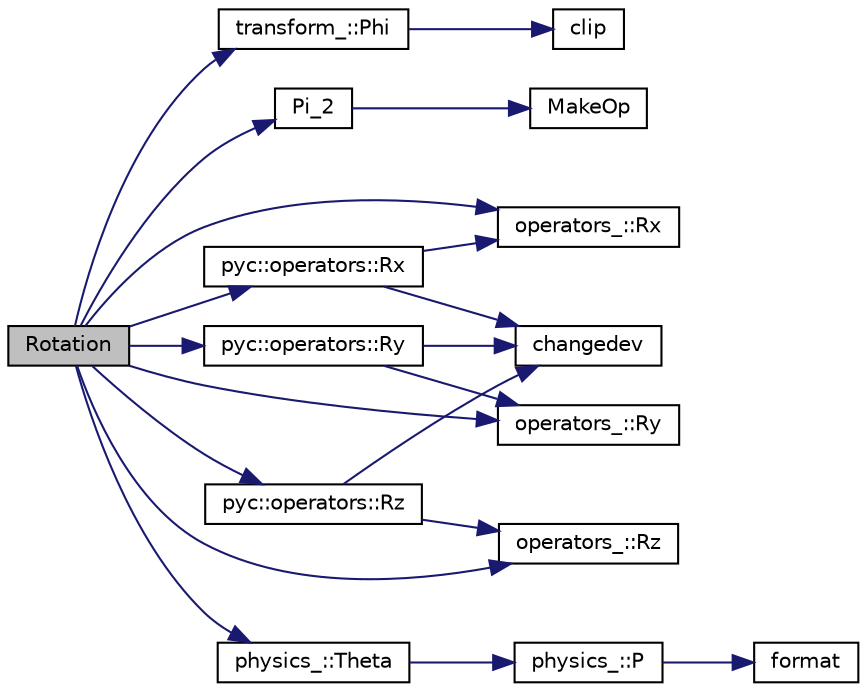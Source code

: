 digraph "Rotation"
{
 // INTERACTIVE_SVG=YES
 // LATEX_PDF_SIZE
  edge [fontname="Helvetica",fontsize="10",labelfontname="Helvetica",labelfontsize="10"];
  node [fontname="Helvetica",fontsize="10",shape=record];
  rankdir="LR";
  Node1 [label="Rotation",height=0.2,width=0.4,color="black", fillcolor="grey75", style="filled", fontcolor="black",tooltip=" "];
  Node1 -> Node2 [color="midnightblue",fontsize="10",style="solid",fontname="Helvetica"];
  Node2 [label="transform_::Phi",height=0.2,width=0.4,color="black", fillcolor="white", style="filled",URL="$namespacetransform__.html#aa90019603231f23c1e857b5f5832b587",tooltip="Computes the azimuthal angle (Phi) from a momentum tensor."];
  Node2 -> Node3 [color="midnightblue",fontsize="10",style="solid",fontname="Helvetica"];
  Node3 [label="clip",height=0.2,width=0.4,color="black", fillcolor="white", style="filled",URL="$utils_8h.html#aaec9ca2d20716add3c686abd989934d0",tooltip=" "];
  Node1 -> Node4 [color="midnightblue",fontsize="10",style="solid",fontname="Helvetica"];
  Node4 [label="Pi_2",height=0.2,width=0.4,color="black", fillcolor="white", style="filled",URL="$nusol_2tensor_2nusol_8cxx.html#acf38ad4d8eeaff43568c7ef70cf2b815",tooltip=" "];
  Node4 -> Node5 [color="midnightblue",fontsize="10",style="solid",fontname="Helvetica"];
  Node5 [label="MakeOp",height=0.2,width=0.4,color="black", fillcolor="white", style="filled",URL="$utils_8h.html#a1652e53abd2299dd0f10e093948e4fa3",tooltip=" "];
  Node1 -> Node6 [color="midnightblue",fontsize="10",style="solid",fontname="Helvetica"];
  Node6 [label="operators_::Rx",height=0.2,width=0.4,color="black", fillcolor="white", style="filled",URL="$namespaceoperators__.html#a7ce1f1b4f84306a157386ac5fd54ea1a",tooltip="Computes the rotation matrix around the X-axis."];
  Node1 -> Node7 [color="midnightblue",fontsize="10",style="solid",fontname="Helvetica"];
  Node7 [label="pyc::operators::Rx",height=0.2,width=0.4,color="black", fillcolor="white", style="filled",URL="$namespacepyc_1_1operators.html#a99b031f4c597d8075f46fdf850a8bd41",tooltip=" "];
  Node7 -> Node8 [color="midnightblue",fontsize="10",style="solid",fontname="Helvetica"];
  Node8 [label="changedev",height=0.2,width=0.4,color="black", fillcolor="white", style="filled",URL="$utils_8h.html#a123aed6d73594e07c6401a7a6c587808",tooltip=" "];
  Node7 -> Node6 [color="midnightblue",fontsize="10",style="solid",fontname="Helvetica"];
  Node1 -> Node9 [color="midnightblue",fontsize="10",style="solid",fontname="Helvetica"];
  Node9 [label="operators_::Ry",height=0.2,width=0.4,color="black", fillcolor="white", style="filled",URL="$namespaceoperators__.html#a7f4dbc7ab056202b3b43d621f6c8df50",tooltip="Computes the rotation matrix around the Y-axis."];
  Node1 -> Node10 [color="midnightblue",fontsize="10",style="solid",fontname="Helvetica"];
  Node10 [label="pyc::operators::Ry",height=0.2,width=0.4,color="black", fillcolor="white", style="filled",URL="$namespacepyc_1_1operators.html#abcfa7b9cf2af875ac48807e57dafffdc",tooltip=" "];
  Node10 -> Node8 [color="midnightblue",fontsize="10",style="solid",fontname="Helvetica"];
  Node10 -> Node9 [color="midnightblue",fontsize="10",style="solid",fontname="Helvetica"];
  Node1 -> Node11 [color="midnightblue",fontsize="10",style="solid",fontname="Helvetica"];
  Node11 [label="operators_::Rz",height=0.2,width=0.4,color="black", fillcolor="white", style="filled",URL="$namespaceoperators__.html#a38a28124e97111d3a1f2809ce2039769",tooltip="Computes the rotation matrix around the Z-axis."];
  Node1 -> Node12 [color="midnightblue",fontsize="10",style="solid",fontname="Helvetica"];
  Node12 [label="pyc::operators::Rz",height=0.2,width=0.4,color="black", fillcolor="white", style="filled",URL="$namespacepyc_1_1operators.html#a0a4de4024b67c144c057a812aa618c4b",tooltip=" "];
  Node12 -> Node8 [color="midnightblue",fontsize="10",style="solid",fontname="Helvetica"];
  Node12 -> Node11 [color="midnightblue",fontsize="10",style="solid",fontname="Helvetica"];
  Node1 -> Node13 [color="midnightblue",fontsize="10",style="solid",fontname="Helvetica"];
  Node13 [label="physics_::Theta",height=0.2,width=0.4,color="black", fillcolor="white", style="filled",URL="$namespacephysics__.html#a6d323b672a05eb19edce0b4d818bdb7f",tooltip="Computes the polar angle theta."];
  Node13 -> Node14 [color="midnightblue",fontsize="10",style="solid",fontname="Helvetica"];
  Node14 [label="physics_::P",height=0.2,width=0.4,color="black", fillcolor="white", style="filled",URL="$namespacephysics__.html#ac12a78b1943348345b940e510930f420",tooltip="Computes the momentum magnitude."];
  Node14 -> Node15 [color="midnightblue",fontsize="10",style="solid",fontname="Helvetica"];
  Node15 [label="format",height=0.2,width=0.4,color="black", fillcolor="white", style="filled",URL="$utils_8h.html#a9c1cdc6384bce6bdc92ca917b3f656bf",tooltip=" "];
}
